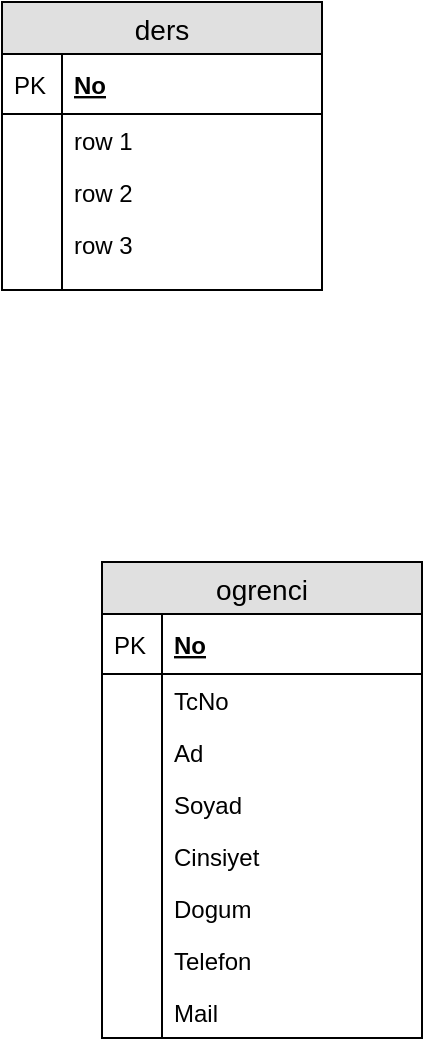 <mxfile version="12.6.5" type="device"><diagram id="73HXh4fSbSBce81WWzGx" name="Page-1"><mxGraphModel dx="852" dy="827" grid="1" gridSize="10" guides="1" tooltips="1" connect="1" arrows="1" fold="1" page="1" pageScale="1" pageWidth="1920" pageHeight="1200" math="0" shadow="0"><root><mxCell id="0"/><mxCell id="1" parent="0"/><mxCell id="fNMgdKJaUQHv7gI5THJt-1" value="ogrenci" style="swimlane;fontStyle=0;childLayout=stackLayout;horizontal=1;startSize=26;fillColor=#e0e0e0;horizontalStack=0;resizeParent=1;resizeParentMax=0;resizeLast=0;collapsible=1;marginBottom=0;swimlaneFillColor=#ffffff;align=center;fontSize=14;" vertex="1" parent="1"><mxGeometry x="270" y="340" width="160" height="238" as="geometry"/></mxCell><mxCell id="fNMgdKJaUQHv7gI5THJt-2" value="No" style="shape=partialRectangle;top=0;left=0;right=0;bottom=1;align=left;verticalAlign=middle;fillColor=none;spacingLeft=34;spacingRight=4;overflow=hidden;rotatable=0;points=[[0,0.5],[1,0.5]];portConstraint=eastwest;dropTarget=0;fontStyle=5;fontSize=12;" vertex="1" parent="fNMgdKJaUQHv7gI5THJt-1"><mxGeometry y="26" width="160" height="30" as="geometry"/></mxCell><mxCell id="fNMgdKJaUQHv7gI5THJt-3" value="PK" style="shape=partialRectangle;top=0;left=0;bottom=0;fillColor=none;align=left;verticalAlign=middle;spacingLeft=4;spacingRight=4;overflow=hidden;rotatable=0;points=[];portConstraint=eastwest;part=1;fontSize=12;" vertex="1" connectable="0" parent="fNMgdKJaUQHv7gI5THJt-2"><mxGeometry width="30" height="30" as="geometry"/></mxCell><mxCell id="fNMgdKJaUQHv7gI5THJt-8" value="TcNo" style="shape=partialRectangle;top=0;left=0;right=0;bottom=0;align=left;verticalAlign=top;fillColor=none;spacingLeft=34;spacingRight=4;overflow=hidden;rotatable=0;points=[[0,0.5],[1,0.5]];portConstraint=eastwest;dropTarget=0;fontSize=12;" vertex="1" parent="fNMgdKJaUQHv7gI5THJt-1"><mxGeometry y="56" width="160" height="26" as="geometry"/></mxCell><mxCell id="fNMgdKJaUQHv7gI5THJt-9" value="" style="shape=partialRectangle;top=0;left=0;bottom=0;fillColor=none;align=left;verticalAlign=top;spacingLeft=4;spacingRight=4;overflow=hidden;rotatable=0;points=[];portConstraint=eastwest;part=1;fontSize=12;" vertex="1" connectable="0" parent="fNMgdKJaUQHv7gI5THJt-8"><mxGeometry width="30" height="26" as="geometry"/></mxCell><mxCell id="fNMgdKJaUQHv7gI5THJt-4" value="Ad" style="shape=partialRectangle;top=0;left=0;right=0;bottom=0;align=left;verticalAlign=top;fillColor=none;spacingLeft=34;spacingRight=4;overflow=hidden;rotatable=0;points=[[0,0.5],[1,0.5]];portConstraint=eastwest;dropTarget=0;fontSize=12;" vertex="1" parent="fNMgdKJaUQHv7gI5THJt-1"><mxGeometry y="82" width="160" height="26" as="geometry"/></mxCell><mxCell id="fNMgdKJaUQHv7gI5THJt-5" value="" style="shape=partialRectangle;top=0;left=0;bottom=0;fillColor=none;align=left;verticalAlign=top;spacingLeft=4;spacingRight=4;overflow=hidden;rotatable=0;points=[];portConstraint=eastwest;part=1;fontSize=12;" vertex="1" connectable="0" parent="fNMgdKJaUQHv7gI5THJt-4"><mxGeometry width="30" height="26" as="geometry"/></mxCell><mxCell id="fNMgdKJaUQHv7gI5THJt-6" value="Soyad" style="shape=partialRectangle;top=0;left=0;right=0;bottom=0;align=left;verticalAlign=top;fillColor=none;spacingLeft=34;spacingRight=4;overflow=hidden;rotatable=0;points=[[0,0.5],[1,0.5]];portConstraint=eastwest;dropTarget=0;fontSize=12;" vertex="1" parent="fNMgdKJaUQHv7gI5THJt-1"><mxGeometry y="108" width="160" height="26" as="geometry"/></mxCell><mxCell id="fNMgdKJaUQHv7gI5THJt-7" value="" style="shape=partialRectangle;top=0;left=0;bottom=0;fillColor=none;align=left;verticalAlign=top;spacingLeft=4;spacingRight=4;overflow=hidden;rotatable=0;points=[];portConstraint=eastwest;part=1;fontSize=12;" vertex="1" connectable="0" parent="fNMgdKJaUQHv7gI5THJt-6"><mxGeometry width="30" height="26" as="geometry"/></mxCell><mxCell id="fNMgdKJaUQHv7gI5THJt-12" value="Cinsiyet" style="shape=partialRectangle;top=0;left=0;right=0;bottom=0;align=left;verticalAlign=top;fillColor=none;spacingLeft=34;spacingRight=4;overflow=hidden;rotatable=0;points=[[0,0.5],[1,0.5]];portConstraint=eastwest;dropTarget=0;fontSize=12;" vertex="1" parent="fNMgdKJaUQHv7gI5THJt-1"><mxGeometry y="134" width="160" height="26" as="geometry"/></mxCell><mxCell id="fNMgdKJaUQHv7gI5THJt-13" value="" style="shape=partialRectangle;top=0;left=0;bottom=0;fillColor=none;align=left;verticalAlign=top;spacingLeft=4;spacingRight=4;overflow=hidden;rotatable=0;points=[];portConstraint=eastwest;part=1;fontSize=12;" vertex="1" connectable="0" parent="fNMgdKJaUQHv7gI5THJt-12"><mxGeometry width="30" height="26" as="geometry"/></mxCell><mxCell id="fNMgdKJaUQHv7gI5THJt-14" value="Dogum" style="shape=partialRectangle;top=0;left=0;right=0;bottom=0;align=left;verticalAlign=top;fillColor=none;spacingLeft=34;spacingRight=4;overflow=hidden;rotatable=0;points=[[0,0.5],[1,0.5]];portConstraint=eastwest;dropTarget=0;fontSize=12;" vertex="1" parent="fNMgdKJaUQHv7gI5THJt-1"><mxGeometry y="160" width="160" height="26" as="geometry"/></mxCell><mxCell id="fNMgdKJaUQHv7gI5THJt-15" value="" style="shape=partialRectangle;top=0;left=0;bottom=0;fillColor=none;align=left;verticalAlign=top;spacingLeft=4;spacingRight=4;overflow=hidden;rotatable=0;points=[];portConstraint=eastwest;part=1;fontSize=12;" vertex="1" connectable="0" parent="fNMgdKJaUQHv7gI5THJt-14"><mxGeometry width="30" height="26" as="geometry"/></mxCell><mxCell id="fNMgdKJaUQHv7gI5THJt-16" value="Telefon" style="shape=partialRectangle;top=0;left=0;right=0;bottom=0;align=left;verticalAlign=top;fillColor=none;spacingLeft=34;spacingRight=4;overflow=hidden;rotatable=0;points=[[0,0.5],[1,0.5]];portConstraint=eastwest;dropTarget=0;fontSize=12;" vertex="1" parent="fNMgdKJaUQHv7gI5THJt-1"><mxGeometry y="186" width="160" height="26" as="geometry"/></mxCell><mxCell id="fNMgdKJaUQHv7gI5THJt-17" value="" style="shape=partialRectangle;top=0;left=0;bottom=0;fillColor=none;align=left;verticalAlign=top;spacingLeft=4;spacingRight=4;overflow=hidden;rotatable=0;points=[];portConstraint=eastwest;part=1;fontSize=12;" vertex="1" connectable="0" parent="fNMgdKJaUQHv7gI5THJt-16"><mxGeometry width="30" height="26" as="geometry"/></mxCell><mxCell id="fNMgdKJaUQHv7gI5THJt-18" value="Mail" style="shape=partialRectangle;top=0;left=0;right=0;bottom=0;align=left;verticalAlign=top;fillColor=none;spacingLeft=34;spacingRight=4;overflow=hidden;rotatable=0;points=[[0,0.5],[1,0.5]];portConstraint=eastwest;dropTarget=0;fontSize=12;" vertex="1" parent="fNMgdKJaUQHv7gI5THJt-1"><mxGeometry y="212" width="160" height="26" as="geometry"/></mxCell><mxCell id="fNMgdKJaUQHv7gI5THJt-19" value="" style="shape=partialRectangle;top=0;left=0;bottom=0;fillColor=none;align=left;verticalAlign=top;spacingLeft=4;spacingRight=4;overflow=hidden;rotatable=0;points=[];portConstraint=eastwest;part=1;fontSize=12;" vertex="1" connectable="0" parent="fNMgdKJaUQHv7gI5THJt-18"><mxGeometry width="30" height="26" as="geometry"/></mxCell><mxCell id="fNMgdKJaUQHv7gI5THJt-47" value="ders" style="swimlane;fontStyle=0;childLayout=stackLayout;horizontal=1;startSize=26;fillColor=#e0e0e0;horizontalStack=0;resizeParent=1;resizeParentMax=0;resizeLast=0;collapsible=1;marginBottom=0;swimlaneFillColor=#ffffff;align=center;fontSize=14;" vertex="1" parent="1"><mxGeometry x="220" y="60" width="160" height="144" as="geometry"/></mxCell><mxCell id="fNMgdKJaUQHv7gI5THJt-48" value="No" style="shape=partialRectangle;top=0;left=0;right=0;bottom=1;align=left;verticalAlign=middle;fillColor=none;spacingLeft=34;spacingRight=4;overflow=hidden;rotatable=0;points=[[0,0.5],[1,0.5]];portConstraint=eastwest;dropTarget=0;fontStyle=5;fontSize=12;" vertex="1" parent="fNMgdKJaUQHv7gI5THJt-47"><mxGeometry y="26" width="160" height="30" as="geometry"/></mxCell><mxCell id="fNMgdKJaUQHv7gI5THJt-49" value="PK" style="shape=partialRectangle;top=0;left=0;bottom=0;fillColor=none;align=left;verticalAlign=middle;spacingLeft=4;spacingRight=4;overflow=hidden;rotatable=0;points=[];portConstraint=eastwest;part=1;fontSize=12;" vertex="1" connectable="0" parent="fNMgdKJaUQHv7gI5THJt-48"><mxGeometry width="30" height="30" as="geometry"/></mxCell><mxCell id="fNMgdKJaUQHv7gI5THJt-50" value="row 1" style="shape=partialRectangle;top=0;left=0;right=0;bottom=0;align=left;verticalAlign=top;fillColor=none;spacingLeft=34;spacingRight=4;overflow=hidden;rotatable=0;points=[[0,0.5],[1,0.5]];portConstraint=eastwest;dropTarget=0;fontSize=12;" vertex="1" parent="fNMgdKJaUQHv7gI5THJt-47"><mxGeometry y="56" width="160" height="26" as="geometry"/></mxCell><mxCell id="fNMgdKJaUQHv7gI5THJt-51" value="" style="shape=partialRectangle;top=0;left=0;bottom=0;fillColor=none;align=left;verticalAlign=top;spacingLeft=4;spacingRight=4;overflow=hidden;rotatable=0;points=[];portConstraint=eastwest;part=1;fontSize=12;" vertex="1" connectable="0" parent="fNMgdKJaUQHv7gI5THJt-50"><mxGeometry width="30" height="26" as="geometry"/></mxCell><mxCell id="fNMgdKJaUQHv7gI5THJt-52" value="row 2" style="shape=partialRectangle;top=0;left=0;right=0;bottom=0;align=left;verticalAlign=top;fillColor=none;spacingLeft=34;spacingRight=4;overflow=hidden;rotatable=0;points=[[0,0.5],[1,0.5]];portConstraint=eastwest;dropTarget=0;fontSize=12;" vertex="1" parent="fNMgdKJaUQHv7gI5THJt-47"><mxGeometry y="82" width="160" height="26" as="geometry"/></mxCell><mxCell id="fNMgdKJaUQHv7gI5THJt-53" value="" style="shape=partialRectangle;top=0;left=0;bottom=0;fillColor=none;align=left;verticalAlign=top;spacingLeft=4;spacingRight=4;overflow=hidden;rotatable=0;points=[];portConstraint=eastwest;part=1;fontSize=12;" vertex="1" connectable="0" parent="fNMgdKJaUQHv7gI5THJt-52"><mxGeometry width="30" height="26" as="geometry"/></mxCell><mxCell id="fNMgdKJaUQHv7gI5THJt-54" value="row 3" style="shape=partialRectangle;top=0;left=0;right=0;bottom=0;align=left;verticalAlign=top;fillColor=none;spacingLeft=34;spacingRight=4;overflow=hidden;rotatable=0;points=[[0,0.5],[1,0.5]];portConstraint=eastwest;dropTarget=0;fontSize=12;" vertex="1" parent="fNMgdKJaUQHv7gI5THJt-47"><mxGeometry y="108" width="160" height="26" as="geometry"/></mxCell><mxCell id="fNMgdKJaUQHv7gI5THJt-55" value="" style="shape=partialRectangle;top=0;left=0;bottom=0;fillColor=none;align=left;verticalAlign=top;spacingLeft=4;spacingRight=4;overflow=hidden;rotatable=0;points=[];portConstraint=eastwest;part=1;fontSize=12;" vertex="1" connectable="0" parent="fNMgdKJaUQHv7gI5THJt-54"><mxGeometry width="30" height="26" as="geometry"/></mxCell><mxCell id="fNMgdKJaUQHv7gI5THJt-56" value="" style="shape=partialRectangle;top=0;left=0;right=0;bottom=0;align=left;verticalAlign=top;fillColor=none;spacingLeft=34;spacingRight=4;overflow=hidden;rotatable=0;points=[[0,0.5],[1,0.5]];portConstraint=eastwest;dropTarget=0;fontSize=12;" vertex="1" parent="fNMgdKJaUQHv7gI5THJt-47"><mxGeometry y="134" width="160" height="10" as="geometry"/></mxCell><mxCell id="fNMgdKJaUQHv7gI5THJt-57" value="" style="shape=partialRectangle;top=0;left=0;bottom=0;fillColor=none;align=left;verticalAlign=top;spacingLeft=4;spacingRight=4;overflow=hidden;rotatable=0;points=[];portConstraint=eastwest;part=1;fontSize=12;" vertex="1" connectable="0" parent="fNMgdKJaUQHv7gI5THJt-56"><mxGeometry width="30" height="10" as="geometry"/></mxCell></root></mxGraphModel></diagram></mxfile>